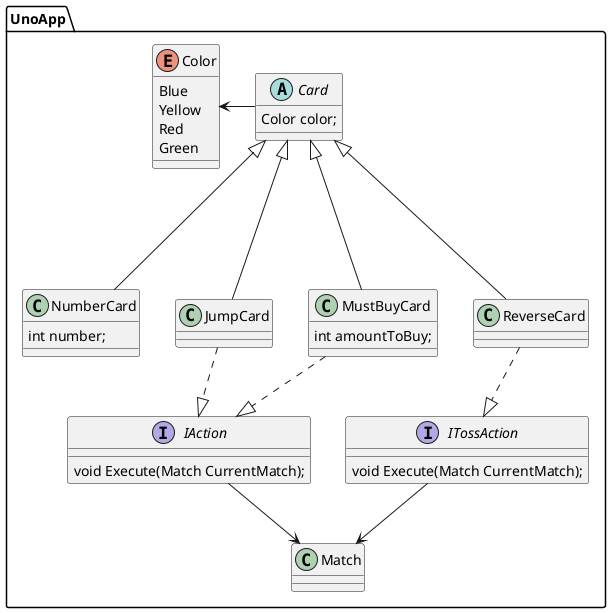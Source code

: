 @startuml
'https://plantuml.com/class-diagram

package UnoApp{
    enum Color{
        Blue
        Yellow
        Red
        Green
    }

    abstract class Card{
        Color color;
    }

    class NumberCard{
        int number;
    }
    
    class MustBuyCard{
        int amountToBuy;
    }
    
    class ReverseCard{
    }

    class JumpCard{
    }
    
    Color <- Card
    Card <|--- NumberCard
    Card <|--- MustBuyCard
    Card <|--- ReverseCard
    Card <|--- JumpCard

    interface IAction{
        void Execute(Match CurrentMatch);
    }

    interface ITossAction{
        void Execute(Match CurrentMatch);
    }

    MustBuyCard ..|> IAction
    JumpCard ..|> IAction
    ReverseCard ..|> ITossAction
    
    class Match{
    }
    
    IAction --> Match
    ITossAction --> Match
}
@enduml